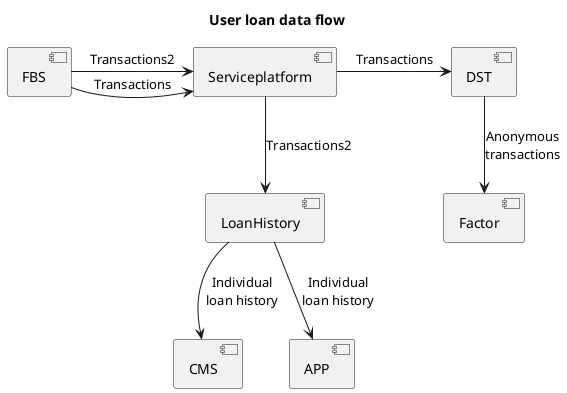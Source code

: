 @startuml
title User loan data flow

' Removing color and border from cards
skinparam monochrome true

' Participants
[FBS]
[Serviceplatform] as SP
[DST]
[Factor]
[LoanHistory] as LH
[CMS]
[APP]

' Data FBS -> Factor
FBS -> SP: Transactions
SP -> DST: Transactions
DST --> Factor: Anonymous\ntransactions

' Data FBS to user
FBS -> SP: Transactions2
SP --> LH: Transactions2
LH --> CMS: Individual\nloan history
LH --> APP: Individual\nloan history

@enduml

